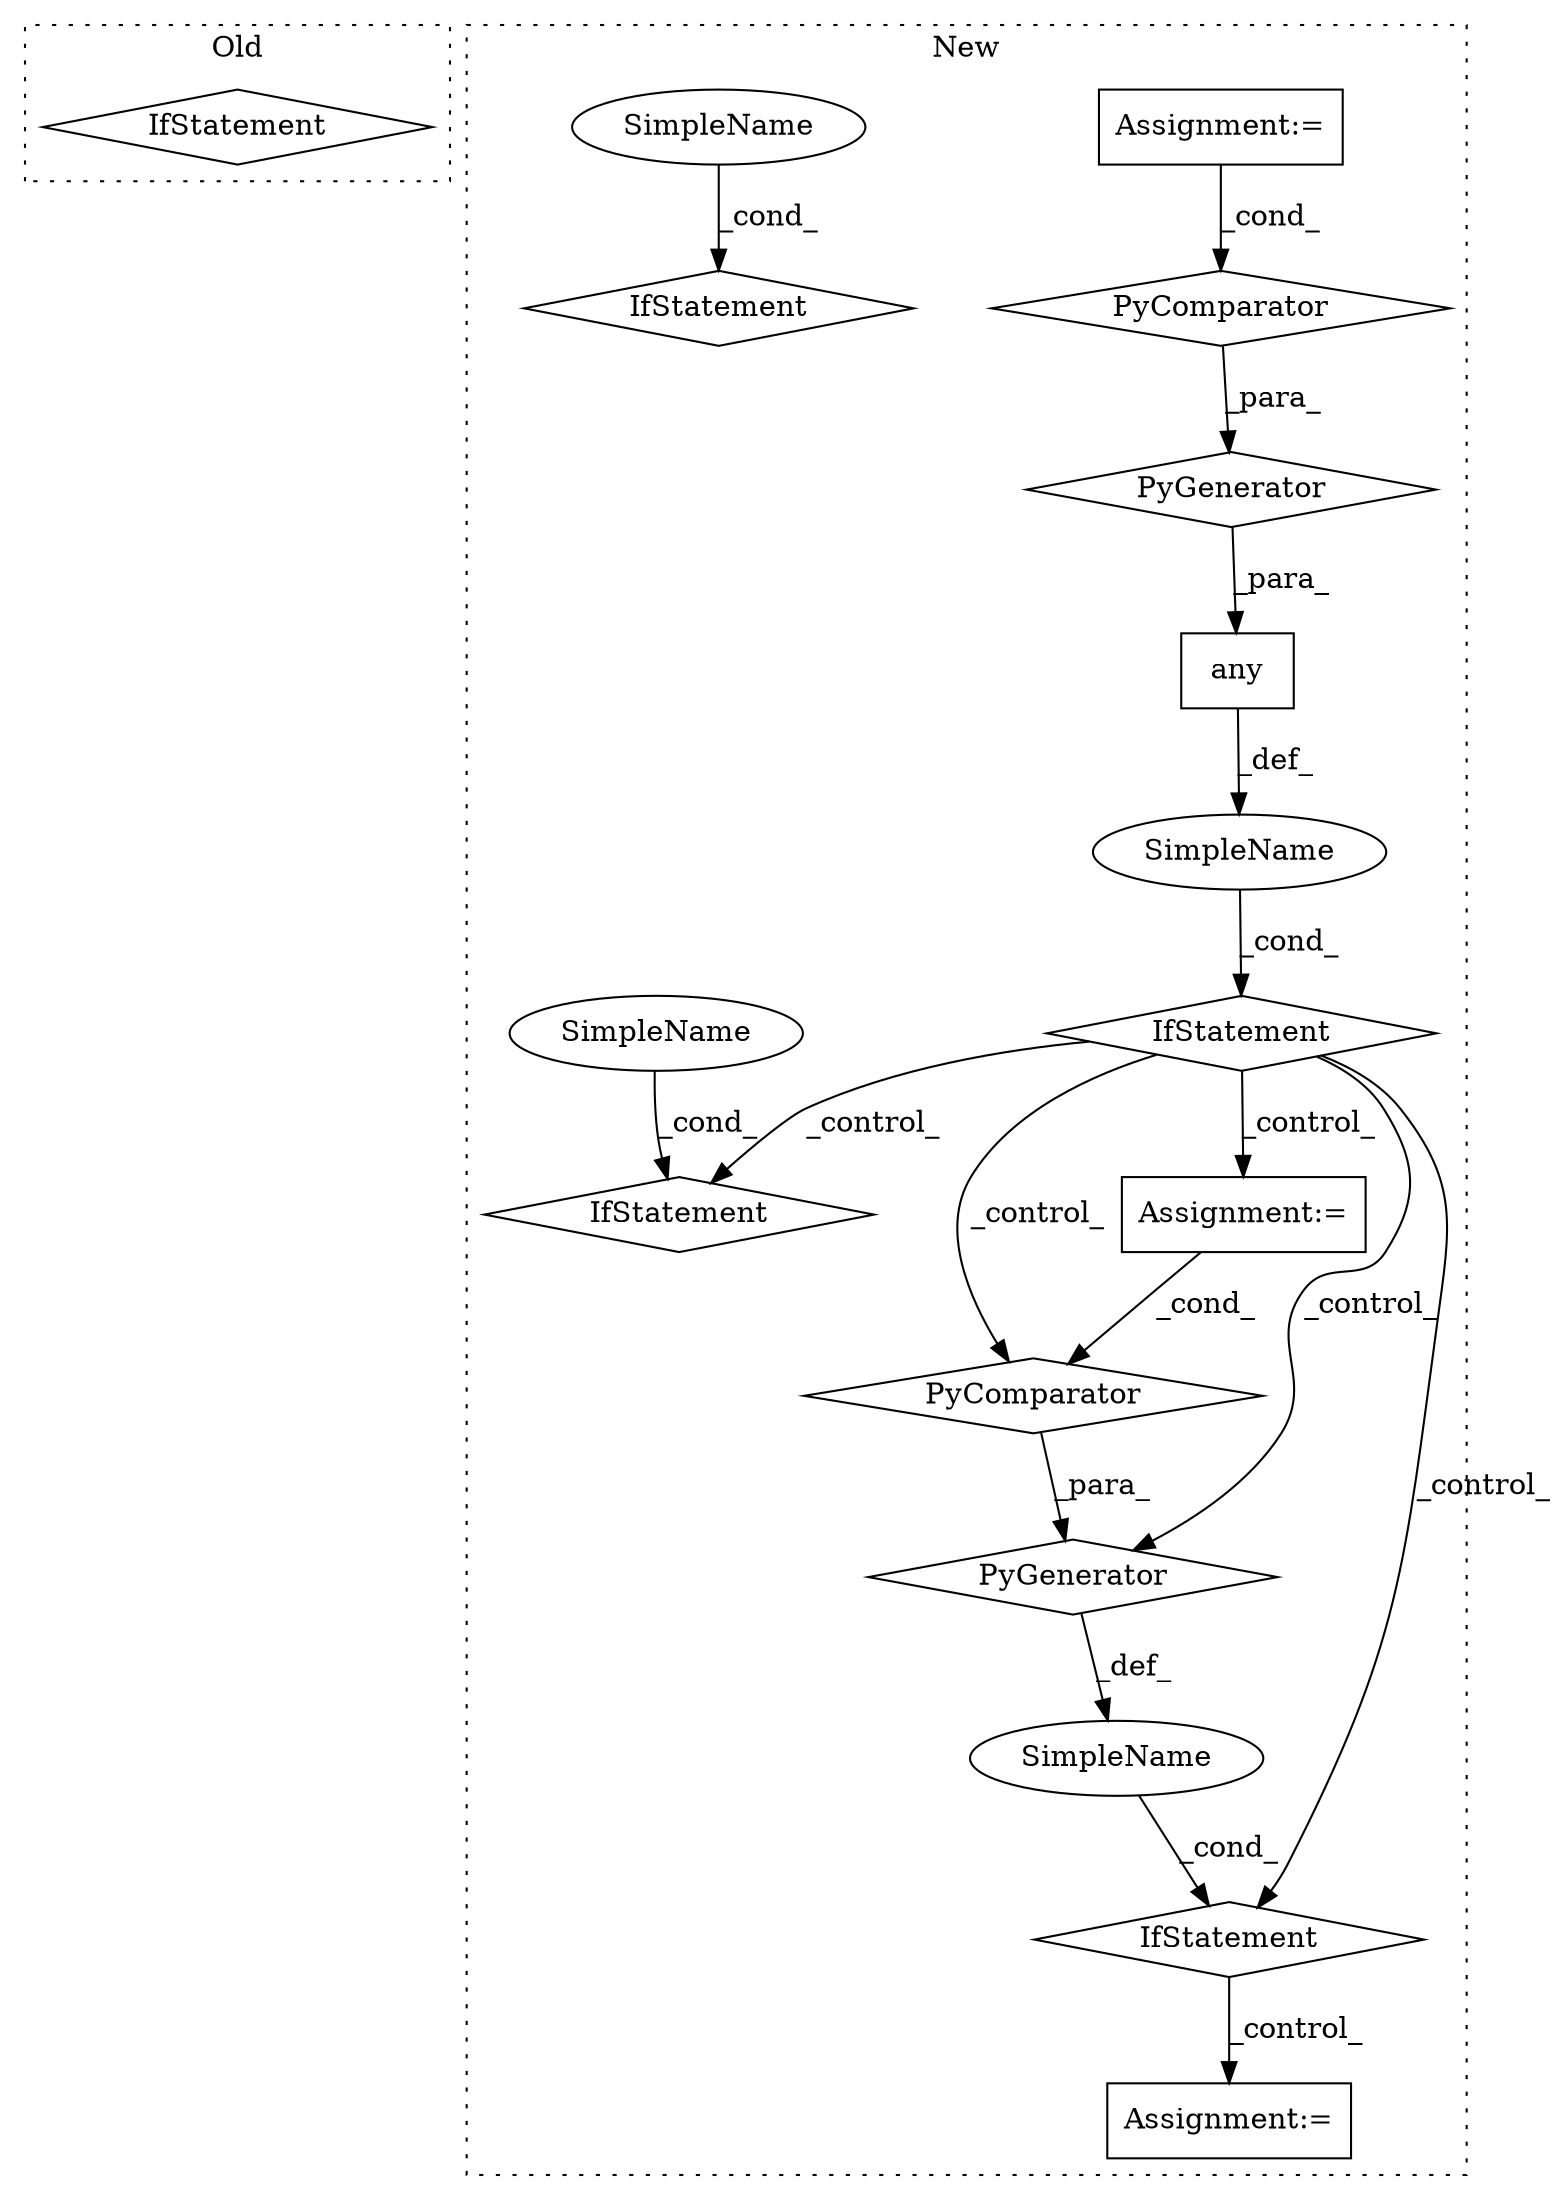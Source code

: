 digraph G {
subgraph cluster0 {
1 [label="IfStatement" a="25" s="6355,6372" l="4,2" shape="diamond"];
label = "Old";
style="dotted";
}
subgraph cluster1 {
2 [label="any" a="32" s="7421,7551" l="15,-3" shape="box"];
3 [label="IfStatement" a="25" s="7417,7548" l="4,2" shape="diamond"];
4 [label="Assignment:=" a="7" s="7517" l="28" shape="box"];
5 [label="PyComparator" a="113" s="7517" l="28" shape="diamond"];
6 [label="PyGenerator" a="107" s="7436" l="115" shape="diamond"];
7 [label="Assignment:=" a="7" s="7733" l="28" shape="box"];
8 [label="SimpleName" a="42" s="" l="" shape="ellipse"];
9 [label="IfStatement" a="25" s="7733" l="28" shape="diamond"];
10 [label="IfStatement" a="25" s="7517" l="28" shape="diamond"];
11 [label="PyComparator" a="113" s="7733" l="28" shape="diamond"];
12 [label="PyGenerator" a="107" s="7655" l="112" shape="diamond"];
13 [label="IfStatement" a="25" s="7636,7764" l="4,2" shape="diamond"];
14 [label="Assignment:=" a="7" s="7817" l="1" shape="box"];
15 [label="SimpleName" a="42" s="" l="" shape="ellipse"];
16 [label="SimpleName" a="42" s="7540" l="5" shape="ellipse"];
17 [label="SimpleName" a="42" s="7756" l="5" shape="ellipse"];
label = "New";
style="dotted";
}
2 -> 8 [label="_def_"];
3 -> 11 [label="_control_"];
3 -> 9 [label="_control_"];
3 -> 7 [label="_control_"];
3 -> 13 [label="_control_"];
3 -> 12 [label="_control_"];
4 -> 5 [label="_cond_"];
5 -> 6 [label="_para_"];
6 -> 2 [label="_para_"];
7 -> 11 [label="_cond_"];
8 -> 3 [label="_cond_"];
11 -> 12 [label="_para_"];
12 -> 15 [label="_def_"];
13 -> 14 [label="_control_"];
15 -> 13 [label="_cond_"];
16 -> 10 [label="_cond_"];
17 -> 9 [label="_cond_"];
}